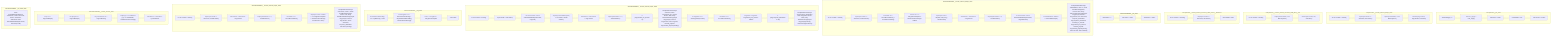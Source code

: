 graph TD
subgraph SampleJetton__init_1905
    SampleJetton__init_1905_68["self.totalSupply = 0"]
    SampleJetton__init_1905_69["self.max_supply = max_supply"]
    SampleJetton__init_1905_70["self.owner = owner"]
    SampleJetton__init_1905_71["self.mintable = true"]
    SampleJetton__init_1905_72["self.content = content"]:::exitNode
    SampleJetton__init_1905_68 --> SampleJetton__init_1905_69
    SampleJetton__init_1905_69 --> SampleJetton__init_1905_70
    SampleJetton__init_1905_70 --> SampleJetton__init_1905_71
    SampleJetton__init_1905_71 --> SampleJetton__init_1905_72
end
subgraph SampleJetton__receive_internal_simple_1855
    SampleJetton__receive_internal_simple_1855_73["let ctx: Context = context()"]
    SampleJetton__receive_internal_simple_1855_74["require(ctx.sender == self.owner, 'Not Owner')"]
    SampleJetton__receive_internal_simple_1855_75["require(self.mintable, 'Can't Mint Anymore')"]
    SampleJetton__receive_internal_simple_1855_76["self.mint(msg.receiver, msg.amount, self.owner)"]:::exitNode
    SampleJetton__receive_internal_simple_1855_73 --> SampleJetton__receive_internal_simple_1855_74
    SampleJetton__receive_internal_simple_1855_74 --> SampleJetton__receive_internal_simple_1855_75
    SampleJetton__receive_internal_simple_1855_75 --> SampleJetton__receive_internal_simple_1855_76
end
subgraph SampleJetton__receive_internal_comment_1880_Mint__100
    SampleJetton__receive_internal_comment_1880_Mint__100_77["let ctx: Context = context()"]
    SampleJetton__receive_internal_comment_1880_Mint__100_78["require(self.mintable, 'Can't Mint Anymore')"]
    SampleJetton__receive_internal_comment_1880_Mint__100_79["self.mint(ctx.sender, 100, self.owner)"]:::exitNode
    SampleJetton__receive_internal_comment_1880_Mint__100_77 --> SampleJetton__receive_internal_comment_1880_Mint__100_78
    SampleJetton__receive_internal_comment_1880_Mint__100_78 --> SampleJetton__receive_internal_comment_1880_Mint__100_79
end
subgraph SampleJetton__receive_internal_comment_1903_Owner__MintClose
    SampleJetton__receive_internal_comment_1903_Owner__MintClose_80["let ctx: Context = context()"]
    SampleJetton__receive_internal_comment_1903_Owner__MintClose_81["require(ctx.sender == self.owner, 'Not Owner')"]
    SampleJetton__receive_internal_comment_1903_Owner__MintClose_82["self.mintable = false"]:::exitNode
    SampleJetton__receive_internal_comment_1903_Owner__MintClose_80 --> SampleJetton__receive_internal_comment_1903_Owner__MintClose_81
    SampleJetton__receive_internal_comment_1903_Owner__MintClose_81 --> SampleJetton__receive_internal_comment_1903_Owner__MintClose_82
end
subgraph JettonDefaultWallet__init_2908
    JettonDefaultWallet__init_2908_83["self.balance = 0"]
    JettonDefaultWallet__init_2908_84["self.owner = owner"]
    JettonDefaultWallet__init_2908_85["self.master = master"]:::exitNode
    JettonDefaultWallet__init_2908_83 --> JettonDefaultWallet__init_2908_84
    JettonDefaultWallet__init_2908_84 --> JettonDefaultWallet__init_2908_85
end
subgraph JettonDefaultWallet__receive_internal_simple_2515
    JettonDefaultWallet__receive_internal_simple_2515_86["let ctx: Context = context()"]
    JettonDefaultWallet__receive_internal_simple_2515_87["require(ctx.sender == self.owner, 'Invalid sender')"]
    JettonDefaultWallet__receive_internal_simple_2515_88["let fwdFee: Int = ctx.readForwardFee() + ctx.readForwardFee()"]
    JettonDefaultWallet__receive_internal_simple_2515_89["let final: Int = 2 * self.gasConsumption + self.minTonsForStorage + fwdFee"]
    JettonDefaultWallet__receive_internal_simple_2515_90["require(ctx.value &gt; min(final, ton('0.01')), 'Invalid value!!')"]
    JettonDefaultWallet__receive_internal_simple_2515_91["self.balance = self.balance - msg.amount"]
    JettonDefaultWallet__receive_internal_simple_2515_92["require(self.balance &gt;= 0, 'Invalid balance')"]
    JettonDefaultWallet__receive_internal_simple_2515_93["let init: StateInit = initOf JettonDefaultWallet(self.master, msg.destination)"]
    JettonDefaultWallet__receive_internal_simple_2515_94["let walletAddress: Address = contractAddress(init)"]
    JettonDefaultWallet__receive_internal_simple_2515_95["send(SendParameters{to: walletAddress, value: 0, mode: SendRemainingValue, bounce: false, body: TokenTransferInternal{queryId: msg.queryId, amount: msg.amount, from: self.owner, response_destination: msg.response_destination, forward_ton_amount: msg.forward_ton_amount, forward_payload: msg.forward_payload}.toCell(), code: init.code, data: init.data})"]:::exitNode
    JettonDefaultWallet__receive_internal_simple_2515_86 --> JettonDefaultWallet__receive_internal_simple_2515_87
    JettonDefaultWallet__receive_internal_simple_2515_87 --> JettonDefaultWallet__receive_internal_simple_2515_88
    JettonDefaultWallet__receive_internal_simple_2515_88 --> JettonDefaultWallet__receive_internal_simple_2515_89
    JettonDefaultWallet__receive_internal_simple_2515_89 --> JettonDefaultWallet__receive_internal_simple_2515_90
    JettonDefaultWallet__receive_internal_simple_2515_90 --> JettonDefaultWallet__receive_internal_simple_2515_91
    JettonDefaultWallet__receive_internal_simple_2515_91 --> JettonDefaultWallet__receive_internal_simple_2515_92
    JettonDefaultWallet__receive_internal_simple_2515_92 --> JettonDefaultWallet__receive_internal_simple_2515_93
    JettonDefaultWallet__receive_internal_simple_2515_93 --> JettonDefaultWallet__receive_internal_simple_2515_94
    JettonDefaultWallet__receive_internal_simple_2515_94 --> JettonDefaultWallet__receive_internal_simple_2515_95
end
subgraph JettonDefaultWallet__receive_internal_simple_2685
    JettonDefaultWallet__receive_internal_simple_2685_96["let ctx: Context = context()"]
    JettonDefaultWallet__receive_internal_simple_2685_97["if (ctx.sender != self.master)"]
    JettonDefaultWallet__receive_internal_simple_2685_98["let sInit: StateInit = initOf JettonDefaultWallet(self.master, msg.from)"]
    JettonDefaultWallet__receive_internal_simple_2685_99["require(contractAddress(sInit) == ctx.sender, 'Invalid sender!')"]
    JettonDefaultWallet__receive_internal_simple_2685_100["self.balance = self.balance + msg.amount"]
    JettonDefaultWallet__receive_internal_simple_2685_101["require(self.balance &gt;= 0, 'Invalid balance')"]
    JettonDefaultWallet__receive_internal_simple_2685_102["if (msg.forward_ton_amount &gt; 0)"]
    JettonDefaultWallet__receive_internal_simple_2685_103["send(SendParameters{to: self.owner, value: msg.forward_ton_amount, bounce: false, body: TokenNotification{queryId: msg.queryId, amount: msg.amount, from: msg.from, forward_payload: msg.forward_payload}.toCell()})"]
    JettonDefaultWallet__receive_internal_simple_2685_104["let msgValue: Int = self.msgValue(ctx.value)"]
    JettonDefaultWallet__receive_internal_simple_2685_105["let fwdFee: Int = ctx.readForwardFee()"]
    JettonDefaultWallet__receive_internal_simple_2685_106["msgValue = msgValue - msg.forward_ton_amount - fwdFee"]
    JettonDefaultWallet__receive_internal_simple_2685_107["if (msg.response_destination != null)"]
    JettonDefaultWallet__receive_internal_simple_2685_108["send(SendParameters{to: !!msg.response_destination, value: msgValue, bounce: false, body: TokenExcesses{queryId: msg.queryId}.toCell(), mode: SendIgnoreErrors})"]:::exitNode
    JettonDefaultWallet__receive_internal_simple_2685_96 --> JettonDefaultWallet__receive_internal_simple_2685_97
    JettonDefaultWallet__receive_internal_simple_2685_97 --> JettonDefaultWallet__receive_internal_simple_2685_98
    JettonDefaultWallet__receive_internal_simple_2685_98 --> JettonDefaultWallet__receive_internal_simple_2685_99
    JettonDefaultWallet__receive_internal_simple_2685_99 --> JettonDefaultWallet__receive_internal_simple_2685_100
    JettonDefaultWallet__receive_internal_simple_2685_100 --> JettonDefaultWallet__receive_internal_simple_2685_101
    JettonDefaultWallet__receive_internal_simple_2685_101 --> JettonDefaultWallet__receive_internal_simple_2685_102
    JettonDefaultWallet__receive_internal_simple_2685_102 --> JettonDefaultWallet__receive_internal_simple_2685_103
    JettonDefaultWallet__receive_internal_simple_2685_103 --> JettonDefaultWallet__receive_internal_simple_2685_104
    JettonDefaultWallet__receive_internal_simple_2685_104 --> JettonDefaultWallet__receive_internal_simple_2685_105
    JettonDefaultWallet__receive_internal_simple_2685_105 --> JettonDefaultWallet__receive_internal_simple_2685_106
    JettonDefaultWallet__receive_internal_simple_2685_106 --> JettonDefaultWallet__receive_internal_simple_2685_107
    JettonDefaultWallet__receive_internal_simple_2685_107 --> JettonDefaultWallet__receive_internal_simple_2685_108
end
subgraph JettonDefaultWallet__msgValue
    JettonDefaultWallet__msgValue_109["let tonBalanceBeforeMsg: Int = myBalance() - value"]
    JettonDefaultWallet__msgValue_110["let storageFee: Int = self.minTonsForStorage - min(tonBalanceBeforeMsg, self.minTonsForStorage)"]
    JettonDefaultWallet__msgValue_111["value -= storageFee + self.gasConsumption"]
    JettonDefaultWallet__msgValue_112["return value"]:::exitNode
    JettonDefaultWallet__msgValue_109 --> JettonDefaultWallet__msgValue_110
    JettonDefaultWallet__msgValue_110 --> JettonDefaultWallet__msgValue_111
    JettonDefaultWallet__msgValue_111 --> JettonDefaultWallet__msgValue_112
end
subgraph JettonDefaultWallet__receive_internal_simple_2830
    JettonDefaultWallet__receive_internal_simple_2830_113["let ctx: Context = context()"]
    JettonDefaultWallet__receive_internal_simple_2830_114["require(ctx.sender == self.owner, 'Invalid sender')"]
    JettonDefaultWallet__receive_internal_simple_2830_115["self.balance = self.balance - msg.amount"]
    JettonDefaultWallet__receive_internal_simple_2830_116["require(self.balance &gt;= 0, 'Invalid balance')"]
    JettonDefaultWallet__receive_internal_simple_2830_117["let fwdFee: Int = ctx.readForwardFee()"]
    JettonDefaultWallet__receive_internal_simple_2830_118["require(ctx.value &gt; fwdFee + 2 * self.gasConsumption + self.minTonsForStorage, 'Invalid value - Burn')"]
    JettonDefaultWallet__receive_internal_simple_2830_119["send(SendParameters{to: self.master, value: 0, mode: SendRemainingValue, bounce: true, body: TokenBurnNotification{queryId: msg.queryId, amount: msg.amount, owner: self.owner, response_destination: self.owner}.toCell()})"]:::exitNode
    JettonDefaultWallet__receive_internal_simple_2830_113 --> JettonDefaultWallet__receive_internal_simple_2830_114
    JettonDefaultWallet__receive_internal_simple_2830_114 --> JettonDefaultWallet__receive_internal_simple_2830_115
    JettonDefaultWallet__receive_internal_simple_2830_115 --> JettonDefaultWallet__receive_internal_simple_2830_116
    JettonDefaultWallet__receive_internal_simple_2830_116 --> JettonDefaultWallet__receive_internal_simple_2830_117
    JettonDefaultWallet__receive_internal_simple_2830_117 --> JettonDefaultWallet__receive_internal_simple_2830_118
    JettonDefaultWallet__receive_internal_simple_2830_118 --> JettonDefaultWallet__receive_internal_simple_2830_119
end
subgraph JettonDefaultWallet__receive_bounce_2874
    JettonDefaultWallet__receive_bounce_2874_120["let op: Int = msg.loadUint(32)"]
    JettonDefaultWallet__receive_bounce_2874_121["let queryId: Int = msg.loadUint(64)"]
    JettonDefaultWallet__receive_bounce_2874_122["let jettonAmount: Int = msg.loadCoins()"]
    JettonDefaultWallet__receive_bounce_2874_123["require(op == 0x178d4519 || op == 0x7bdd97de, 'Invalid bounced message')"]
    JettonDefaultWallet__receive_bounce_2874_124["self.balance = self.balance + jettonAmount"]:::exitNode
    JettonDefaultWallet__receive_bounce_2874_120 --> JettonDefaultWallet__receive_bounce_2874_121
    JettonDefaultWallet__receive_bounce_2874_121 --> JettonDefaultWallet__receive_bounce_2874_122
    JettonDefaultWallet__receive_bounce_2874_122 --> JettonDefaultWallet__receive_bounce_2874_123
    JettonDefaultWallet__receive_bounce_2874_123 --> JettonDefaultWallet__receive_bounce_2874_124
end
subgraph JettonDefaultWallet__get_wallet_data
    JettonDefaultWallet__get_wallet_data_125["return JettonWalletData{balance: self.balance, owner: self.owner, master: self.master, walletCode: initOf JettonDefaultWallet(self.master, self.owner).code}"]:::exitNode
end